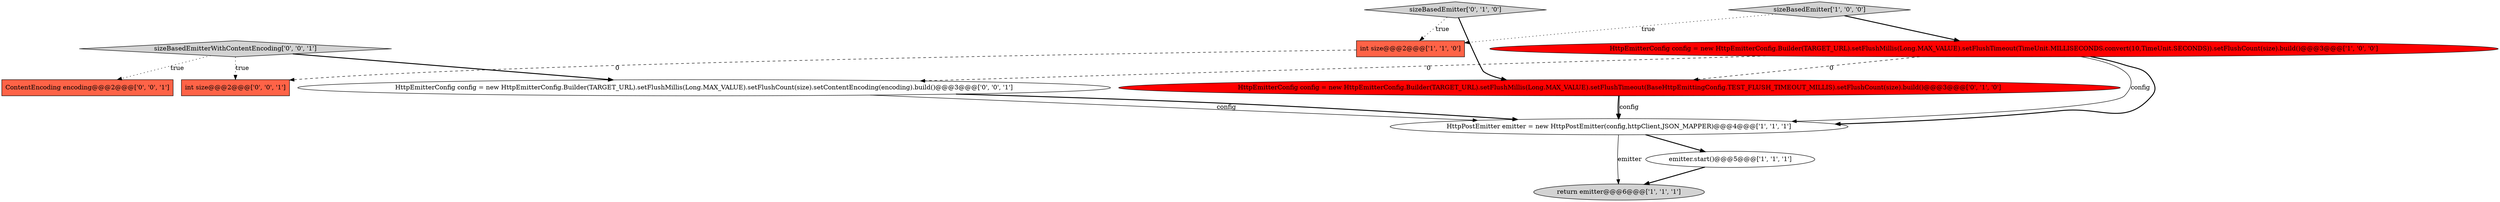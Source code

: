 digraph {
8 [style = filled, label = "ContentEncoding encoding@@@2@@@['0', '0', '1']", fillcolor = tomato, shape = box image = "AAA0AAABBB3BBB"];
9 [style = filled, label = "sizeBasedEmitterWithContentEncoding['0', '0', '1']", fillcolor = lightgray, shape = diamond image = "AAA0AAABBB3BBB"];
7 [style = filled, label = "sizeBasedEmitter['0', '1', '0']", fillcolor = lightgray, shape = diamond image = "AAA0AAABBB2BBB"];
0 [style = filled, label = "int size@@@2@@@['1', '1', '0']", fillcolor = tomato, shape = box image = "AAA0AAABBB1BBB"];
10 [style = filled, label = "HttpEmitterConfig config = new HttpEmitterConfig.Builder(TARGET_URL).setFlushMillis(Long.MAX_VALUE).setFlushCount(size).setContentEncoding(encoding).build()@@@3@@@['0', '0', '1']", fillcolor = white, shape = ellipse image = "AAA0AAABBB3BBB"];
1 [style = filled, label = "sizeBasedEmitter['1', '0', '0']", fillcolor = lightgray, shape = diamond image = "AAA0AAABBB1BBB"];
3 [style = filled, label = "return emitter@@@6@@@['1', '1', '1']", fillcolor = lightgray, shape = ellipse image = "AAA0AAABBB1BBB"];
5 [style = filled, label = "emitter.start()@@@5@@@['1', '1', '1']", fillcolor = white, shape = ellipse image = "AAA0AAABBB1BBB"];
11 [style = filled, label = "int size@@@2@@@['0', '0', '1']", fillcolor = tomato, shape = box image = "AAA0AAABBB3BBB"];
4 [style = filled, label = "HttpPostEmitter emitter = new HttpPostEmitter(config,httpClient,JSON_MAPPER)@@@4@@@['1', '1', '1']", fillcolor = white, shape = ellipse image = "AAA0AAABBB1BBB"];
6 [style = filled, label = "HttpEmitterConfig config = new HttpEmitterConfig.Builder(TARGET_URL).setFlushMillis(Long.MAX_VALUE).setFlushTimeout(BaseHttpEmittingConfig.TEST_FLUSH_TIMEOUT_MILLIS).setFlushCount(size).build()@@@3@@@['0', '1', '0']", fillcolor = red, shape = ellipse image = "AAA1AAABBB2BBB"];
2 [style = filled, label = "HttpEmitterConfig config = new HttpEmitterConfig.Builder(TARGET_URL).setFlushMillis(Long.MAX_VALUE).setFlushTimeout(TimeUnit.MILLISECONDS.convert(10,TimeUnit.SECONDS)).setFlushCount(size).build()@@@3@@@['1', '0', '0']", fillcolor = red, shape = ellipse image = "AAA1AAABBB1BBB"];
5->3 [style = bold, label=""];
6->4 [style = bold, label=""];
6->4 [style = solid, label="config"];
1->2 [style = bold, label=""];
0->11 [style = dashed, label="0"];
1->0 [style = dotted, label="true"];
4->3 [style = solid, label="emitter"];
9->10 [style = bold, label=""];
2->4 [style = solid, label="config"];
2->6 [style = dashed, label="0"];
7->0 [style = dotted, label="true"];
10->4 [style = solid, label="config"];
2->4 [style = bold, label=""];
4->5 [style = bold, label=""];
7->6 [style = bold, label=""];
9->11 [style = dotted, label="true"];
2->10 [style = dashed, label="0"];
9->8 [style = dotted, label="true"];
10->4 [style = bold, label=""];
}
